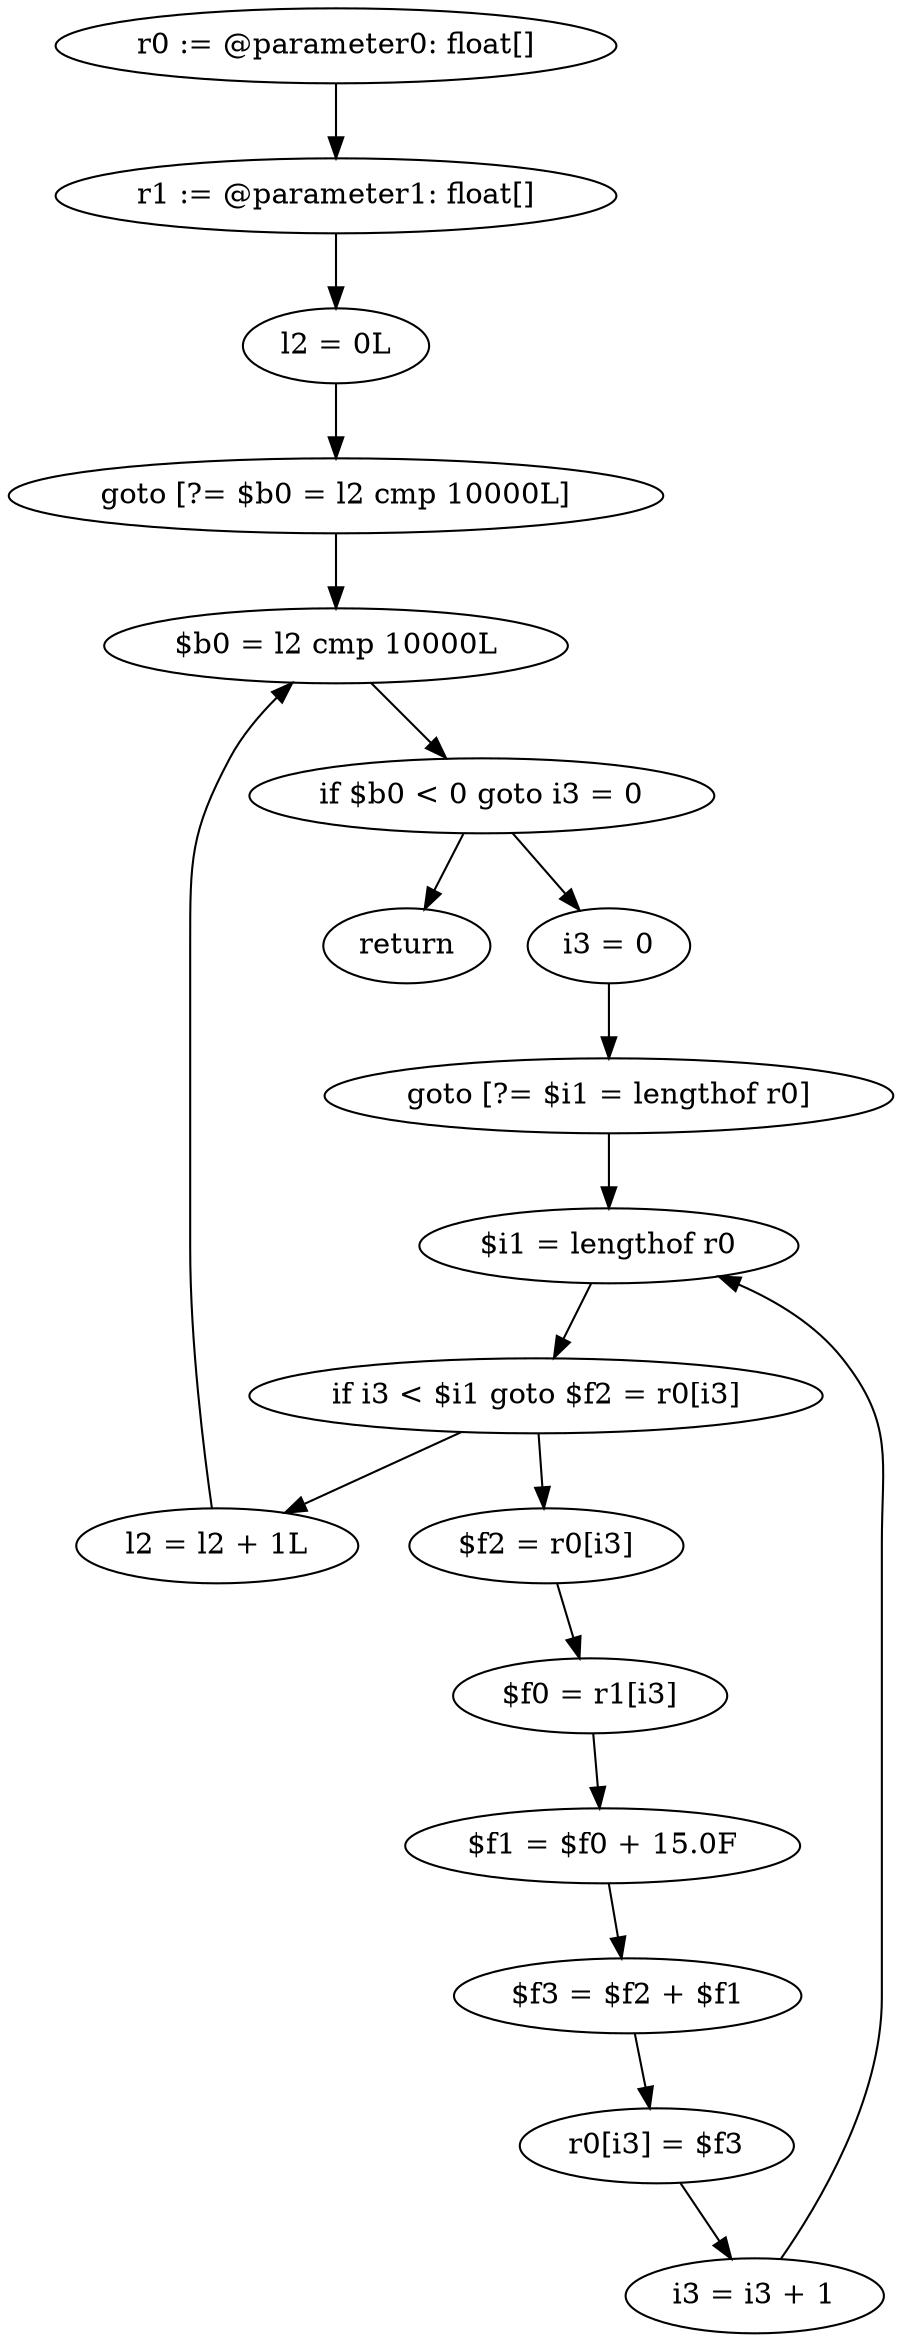digraph "unitGraph" {
    "r0 := @parameter0: float[]"
    "r1 := @parameter1: float[]"
    "l2 = 0L"
    "goto [?= $b0 = l2 cmp 10000L]"
    "i3 = 0"
    "goto [?= $i1 = lengthof r0]"
    "$f2 = r0[i3]"
    "$f0 = r1[i3]"
    "$f1 = $f0 + 15.0F"
    "$f3 = $f2 + $f1"
    "r0[i3] = $f3"
    "i3 = i3 + 1"
    "$i1 = lengthof r0"
    "if i3 < $i1 goto $f2 = r0[i3]"
    "l2 = l2 + 1L"
    "$b0 = l2 cmp 10000L"
    "if $b0 < 0 goto i3 = 0"
    "return"
    "r0 := @parameter0: float[]"->"r1 := @parameter1: float[]";
    "r1 := @parameter1: float[]"->"l2 = 0L";
    "l2 = 0L"->"goto [?= $b0 = l2 cmp 10000L]";
    "goto [?= $b0 = l2 cmp 10000L]"->"$b0 = l2 cmp 10000L";
    "i3 = 0"->"goto [?= $i1 = lengthof r0]";
    "goto [?= $i1 = lengthof r0]"->"$i1 = lengthof r0";
    "$f2 = r0[i3]"->"$f0 = r1[i3]";
    "$f0 = r1[i3]"->"$f1 = $f0 + 15.0F";
    "$f1 = $f0 + 15.0F"->"$f3 = $f2 + $f1";
    "$f3 = $f2 + $f1"->"r0[i3] = $f3";
    "r0[i3] = $f3"->"i3 = i3 + 1";
    "i3 = i3 + 1"->"$i1 = lengthof r0";
    "$i1 = lengthof r0"->"if i3 < $i1 goto $f2 = r0[i3]";
    "if i3 < $i1 goto $f2 = r0[i3]"->"l2 = l2 + 1L";
    "if i3 < $i1 goto $f2 = r0[i3]"->"$f2 = r0[i3]";
    "l2 = l2 + 1L"->"$b0 = l2 cmp 10000L";
    "$b0 = l2 cmp 10000L"->"if $b0 < 0 goto i3 = 0";
    "if $b0 < 0 goto i3 = 0"->"return";
    "if $b0 < 0 goto i3 = 0"->"i3 = 0";
}
